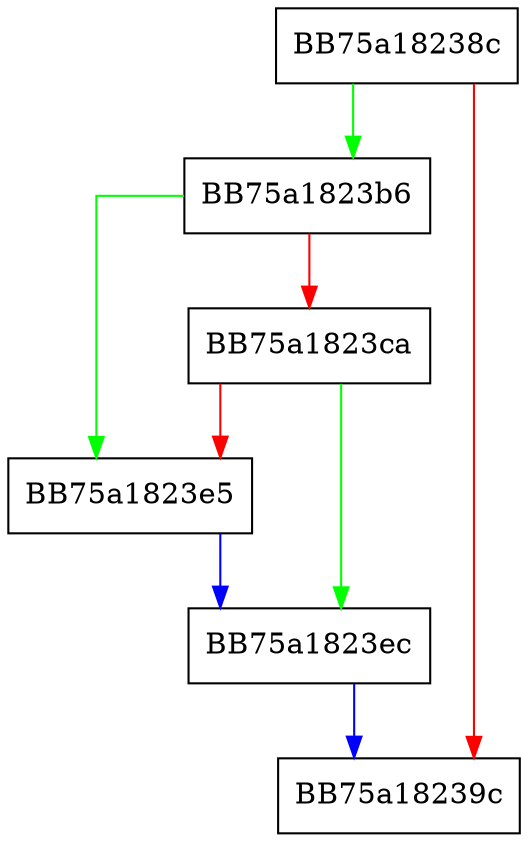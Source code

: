 digraph UtilGetSystemTimeAsFileTime {
  node [shape="box"];
  graph [splines=ortho];
  BB75a18238c -> BB75a1823b6 [color="green"];
  BB75a18238c -> BB75a18239c [color="red"];
  BB75a1823b6 -> BB75a1823e5 [color="green"];
  BB75a1823b6 -> BB75a1823ca [color="red"];
  BB75a1823ca -> BB75a1823ec [color="green"];
  BB75a1823ca -> BB75a1823e5 [color="red"];
  BB75a1823e5 -> BB75a1823ec [color="blue"];
  BB75a1823ec -> BB75a18239c [color="blue"];
}